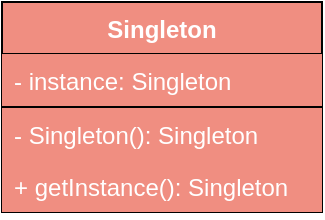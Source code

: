 <mxfile version="12.4.7" type="github">
  <diagram id="vsEc4YfbuyO3bm87osk3" name="第 1 页">
    <mxGraphModel dx="1186" dy="741" grid="1" gridSize="10" guides="1" tooltips="1" connect="1" arrows="1" fold="1" page="1" pageScale="1" pageWidth="827" pageHeight="1169" math="0" shadow="0">
      <root>
        <mxCell id="0"/>
        <mxCell id="1" parent="0"/>
        <mxCell id="hfDXvaIM09tB22QMGwt5-10" value="Singleton" style="swimlane;fontStyle=1;align=center;verticalAlign=top;childLayout=stackLayout;horizontal=1;startSize=26;horizontalStack=0;resizeParent=1;resizeParentMax=0;resizeLast=0;collapsible=1;marginBottom=0;strokeColor=#000000;fillColor=#F08E81;fontColor=#FFFFFF;labelBackgroundColor=none;" parent="1" vertex="1">
          <mxGeometry x="333" y="250" width="160" height="105" as="geometry">
            <mxRectangle x="333" y="250" width="90" height="26" as="alternateBounds"/>
          </mxGeometry>
        </mxCell>
        <mxCell id="hfDXvaIM09tB22QMGwt5-21" value="- instance: Singleton" style="text;strokeColor=none;fillColor=#F08E81;align=left;verticalAlign=top;spacingLeft=4;spacingRight=4;overflow=hidden;rotatable=0;points=[[0,0.5],[1,0.5]];portConstraint=eastwest;fontColor=#FFFFFF;labelBackgroundColor=none;" parent="hfDXvaIM09tB22QMGwt5-10" vertex="1">
          <mxGeometry y="26" width="160" height="26" as="geometry"/>
        </mxCell>
        <mxCell id="aBEtM4UmaivKdTKi4Sqi-4" value="" style="line;strokeWidth=1;fillColor=none;align=left;verticalAlign=middle;spacingTop=-1;spacingLeft=3;spacingRight=3;rotatable=0;labelPosition=right;points=[];portConstraint=eastwest;shadow=0;labelBackgroundColor=none;fontColor=#F08E81;" vertex="1" parent="hfDXvaIM09tB22QMGwt5-10">
          <mxGeometry y="52" width="160" height="1" as="geometry"/>
        </mxCell>
        <mxCell id="hfDXvaIM09tB22QMGwt5-13" value="- Singleton(): Singleton" style="text;strokeColor=none;fillColor=#F08E81;align=left;verticalAlign=top;spacingLeft=4;spacingRight=4;overflow=hidden;rotatable=0;points=[[0,0.5],[1,0.5]];portConstraint=eastwest;fontColor=#FFFFFF;labelBackgroundColor=none;" parent="hfDXvaIM09tB22QMGwt5-10" vertex="1">
          <mxGeometry y="53" width="160" height="26" as="geometry"/>
        </mxCell>
        <mxCell id="hfDXvaIM09tB22QMGwt5-14" value="+ getInstance(): Singleton" style="text;strokeColor=none;fillColor=#F08E81;align=left;verticalAlign=top;spacingLeft=4;spacingRight=4;overflow=hidden;rotatable=0;points=[[0,0.5],[1,0.5]];portConstraint=eastwest;fontColor=#FFFFFF;labelBackgroundColor=none;" parent="hfDXvaIM09tB22QMGwt5-10" vertex="1">
          <mxGeometry y="79" width="160" height="26" as="geometry"/>
        </mxCell>
      </root>
    </mxGraphModel>
  </diagram>
</mxfile>
